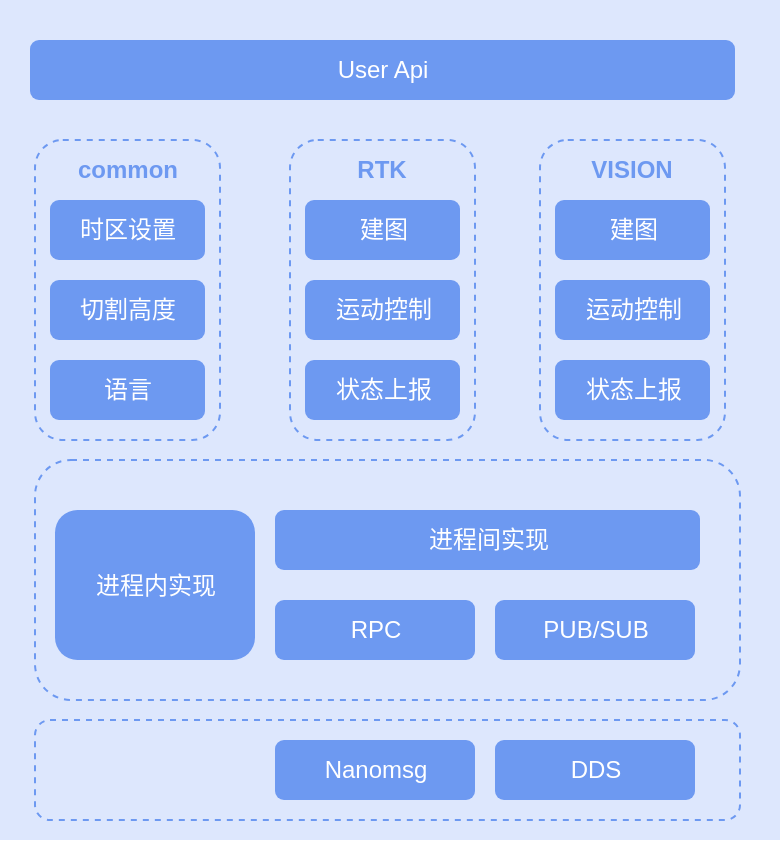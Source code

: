 <mxfile version="22.1.17" type="github">
  <diagram id="prtHgNgQTEPvFCAcTncT" name="Page-1">
    <mxGraphModel dx="1434" dy="746" grid="1" gridSize="10" guides="1" tooltips="1" connect="1" arrows="1" fold="1" page="1" pageScale="1" pageWidth="827" pageHeight="1169" math="0" shadow="0">
      <root>
        <mxCell id="0" />
        <mxCell id="1" parent="0" />
        <mxCell id="SQikUrfOoK0EROu07bzI-56" value="" style="rounded=0;whiteSpace=wrap;html=1;fillColor=#dde7fd;strokeColor=none;glass=0;shadow=0;" vertex="1" parent="1">
          <mxGeometry x="140" y="460" width="390" height="420" as="geometry" />
        </mxCell>
        <mxCell id="SQikUrfOoK0EROu07bzI-42" value="" style="rounded=1;whiteSpace=wrap;html=1;fillColor=none;dashed=1;strokeColor=#6d99f1;" vertex="1" parent="1">
          <mxGeometry x="157.5" y="530" width="92.5" height="150" as="geometry" />
        </mxCell>
        <mxCell id="SQikUrfOoK0EROu07bzI-31" value="时区设置" style="rounded=1;whiteSpace=wrap;html=1;strokeColor=none;fillColor=#6d99f1;fontColor=#ffffff;" vertex="1" parent="1">
          <mxGeometry x="165" y="560" width="77.5" height="30" as="geometry" />
        </mxCell>
        <mxCell id="SQikUrfOoK0EROu07bzI-32" value="进程内实现" style="rounded=1;whiteSpace=wrap;html=1;strokeColor=none;fillColor=#6d99f1;fontColor=#ffffff;" vertex="1" parent="1">
          <mxGeometry x="167.5" y="715" width="100" height="75" as="geometry" />
        </mxCell>
        <mxCell id="SQikUrfOoK0EROu07bzI-33" value="进程间实现" style="rounded=1;whiteSpace=wrap;html=1;strokeColor=none;fillColor=#6d99f1;fontColor=#ffffff;" vertex="1" parent="1">
          <mxGeometry x="277.5" y="715" width="212.5" height="30" as="geometry" />
        </mxCell>
        <mxCell id="SQikUrfOoK0EROu07bzI-34" value="Nanomsg" style="rounded=1;whiteSpace=wrap;html=1;strokeColor=none;fillColor=#6d99f1;fontColor=#ffffff;" vertex="1" parent="1">
          <mxGeometry x="277.5" y="830" width="100" height="30" as="geometry" />
        </mxCell>
        <mxCell id="SQikUrfOoK0EROu07bzI-35" value="DDS" style="rounded=1;whiteSpace=wrap;html=1;strokeColor=none;fillColor=#6d99f1;fontColor=#ffffff;" vertex="1" parent="1">
          <mxGeometry x="387.5" y="830" width="100" height="30" as="geometry" />
        </mxCell>
        <mxCell id="SQikUrfOoK0EROu07bzI-36" value="RPC" style="rounded=1;whiteSpace=wrap;html=1;strokeColor=none;fillColor=#6d99f1;fontColor=#ffffff;" vertex="1" parent="1">
          <mxGeometry x="277.5" y="760" width="100" height="30" as="geometry" />
        </mxCell>
        <mxCell id="SQikUrfOoK0EROu07bzI-37" value="PUB/SUB" style="rounded=1;whiteSpace=wrap;html=1;strokeColor=none;fillColor=#6d99f1;fontColor=#ffffff;" vertex="1" parent="1">
          <mxGeometry x="387.5" y="760" width="100" height="30" as="geometry" />
        </mxCell>
        <mxCell id="SQikUrfOoK0EROu07bzI-38" value="" style="rounded=1;whiteSpace=wrap;html=1;fillColor=none;dashed=1;strokeColor=#6d99f1;" vertex="1" parent="1">
          <mxGeometry x="157.5" y="690" width="352.5" height="120" as="geometry" />
        </mxCell>
        <mxCell id="SQikUrfOoK0EROu07bzI-40" value="" style="rounded=1;whiteSpace=wrap;html=1;fillColor=none;dashed=1;strokeColor=#6d99f1;" vertex="1" parent="1">
          <mxGeometry x="157.5" y="820" width="352.5" height="50" as="geometry" />
        </mxCell>
        <mxCell id="SQikUrfOoK0EROu07bzI-41" value="User Api" style="rounded=1;whiteSpace=wrap;html=1;strokeColor=none;fillColor=#6d99f1;fontColor=#ffffff;" vertex="1" parent="1">
          <mxGeometry x="155" y="480" width="352.5" height="30" as="geometry" />
        </mxCell>
        <mxCell id="SQikUrfOoK0EROu07bzI-43" value="common" style="text;html=1;strokeColor=none;fillColor=none;align=center;verticalAlign=middle;whiteSpace=wrap;rounded=0;fontColor=#6d99f1;fontStyle=1" vertex="1" parent="1">
          <mxGeometry x="168.75" y="530" width="70" height="30" as="geometry" />
        </mxCell>
        <mxCell id="SQikUrfOoK0EROu07bzI-44" value="切割高度" style="rounded=1;whiteSpace=wrap;html=1;strokeColor=none;fillColor=#6d99f1;fontColor=#ffffff;" vertex="1" parent="1">
          <mxGeometry x="165" y="600" width="77.5" height="30" as="geometry" />
        </mxCell>
        <mxCell id="SQikUrfOoK0EROu07bzI-45" value="语言" style="rounded=1;whiteSpace=wrap;html=1;strokeColor=none;fillColor=#6d99f1;fontColor=#ffffff;" vertex="1" parent="1">
          <mxGeometry x="165" y="640" width="77.5" height="30" as="geometry" />
        </mxCell>
        <mxCell id="SQikUrfOoK0EROu07bzI-46" value="" style="rounded=1;whiteSpace=wrap;html=1;fillColor=none;dashed=1;strokeColor=#6d99f1;" vertex="1" parent="1">
          <mxGeometry x="285" y="530" width="92.5" height="150" as="geometry" />
        </mxCell>
        <mxCell id="SQikUrfOoK0EROu07bzI-47" value="建图" style="rounded=1;whiteSpace=wrap;html=1;strokeColor=none;fillColor=#6d99f1;fontColor=#ffffff;" vertex="1" parent="1">
          <mxGeometry x="292.5" y="560" width="77.5" height="30" as="geometry" />
        </mxCell>
        <mxCell id="SQikUrfOoK0EROu07bzI-48" value="RTK" style="text;html=1;strokeColor=none;fillColor=none;align=center;verticalAlign=middle;whiteSpace=wrap;rounded=0;fontColor=#6d99f1;fontStyle=1" vertex="1" parent="1">
          <mxGeometry x="296.25" y="530" width="70" height="30" as="geometry" />
        </mxCell>
        <mxCell id="SQikUrfOoK0EROu07bzI-49" value="运动控制" style="rounded=1;whiteSpace=wrap;html=1;strokeColor=none;fillColor=#6d99f1;fontColor=#ffffff;" vertex="1" parent="1">
          <mxGeometry x="292.5" y="600" width="77.5" height="30" as="geometry" />
        </mxCell>
        <mxCell id="SQikUrfOoK0EROu07bzI-50" value="状态上报" style="rounded=1;whiteSpace=wrap;html=1;strokeColor=none;fillColor=#6d99f1;fontColor=#ffffff;" vertex="1" parent="1">
          <mxGeometry x="292.5" y="640" width="77.5" height="30" as="geometry" />
        </mxCell>
        <mxCell id="SQikUrfOoK0EROu07bzI-51" value="" style="rounded=1;whiteSpace=wrap;html=1;fillColor=none;dashed=1;strokeColor=#6d99f1;" vertex="1" parent="1">
          <mxGeometry x="410" y="530" width="92.5" height="150" as="geometry" />
        </mxCell>
        <mxCell id="SQikUrfOoK0EROu07bzI-52" value="建图" style="rounded=1;whiteSpace=wrap;html=1;strokeColor=none;fillColor=#6d99f1;fontColor=#ffffff;" vertex="1" parent="1">
          <mxGeometry x="417.5" y="560" width="77.5" height="30" as="geometry" />
        </mxCell>
        <mxCell id="SQikUrfOoK0EROu07bzI-53" value="VISION" style="text;html=1;strokeColor=none;fillColor=none;align=center;verticalAlign=middle;whiteSpace=wrap;rounded=0;fontColor=#6d99f1;fontStyle=1" vertex="1" parent="1">
          <mxGeometry x="421.25" y="530" width="70" height="30" as="geometry" />
        </mxCell>
        <mxCell id="SQikUrfOoK0EROu07bzI-54" value="运动控制" style="rounded=1;whiteSpace=wrap;html=1;strokeColor=none;fillColor=#6d99f1;fontColor=#ffffff;" vertex="1" parent="1">
          <mxGeometry x="417.5" y="600" width="77.5" height="30" as="geometry" />
        </mxCell>
        <mxCell id="SQikUrfOoK0EROu07bzI-55" value="状态上报" style="rounded=1;whiteSpace=wrap;html=1;strokeColor=none;fillColor=#6d99f1;fontColor=#ffffff;" vertex="1" parent="1">
          <mxGeometry x="417.5" y="640" width="77.5" height="30" as="geometry" />
        </mxCell>
      </root>
    </mxGraphModel>
  </diagram>
</mxfile>
